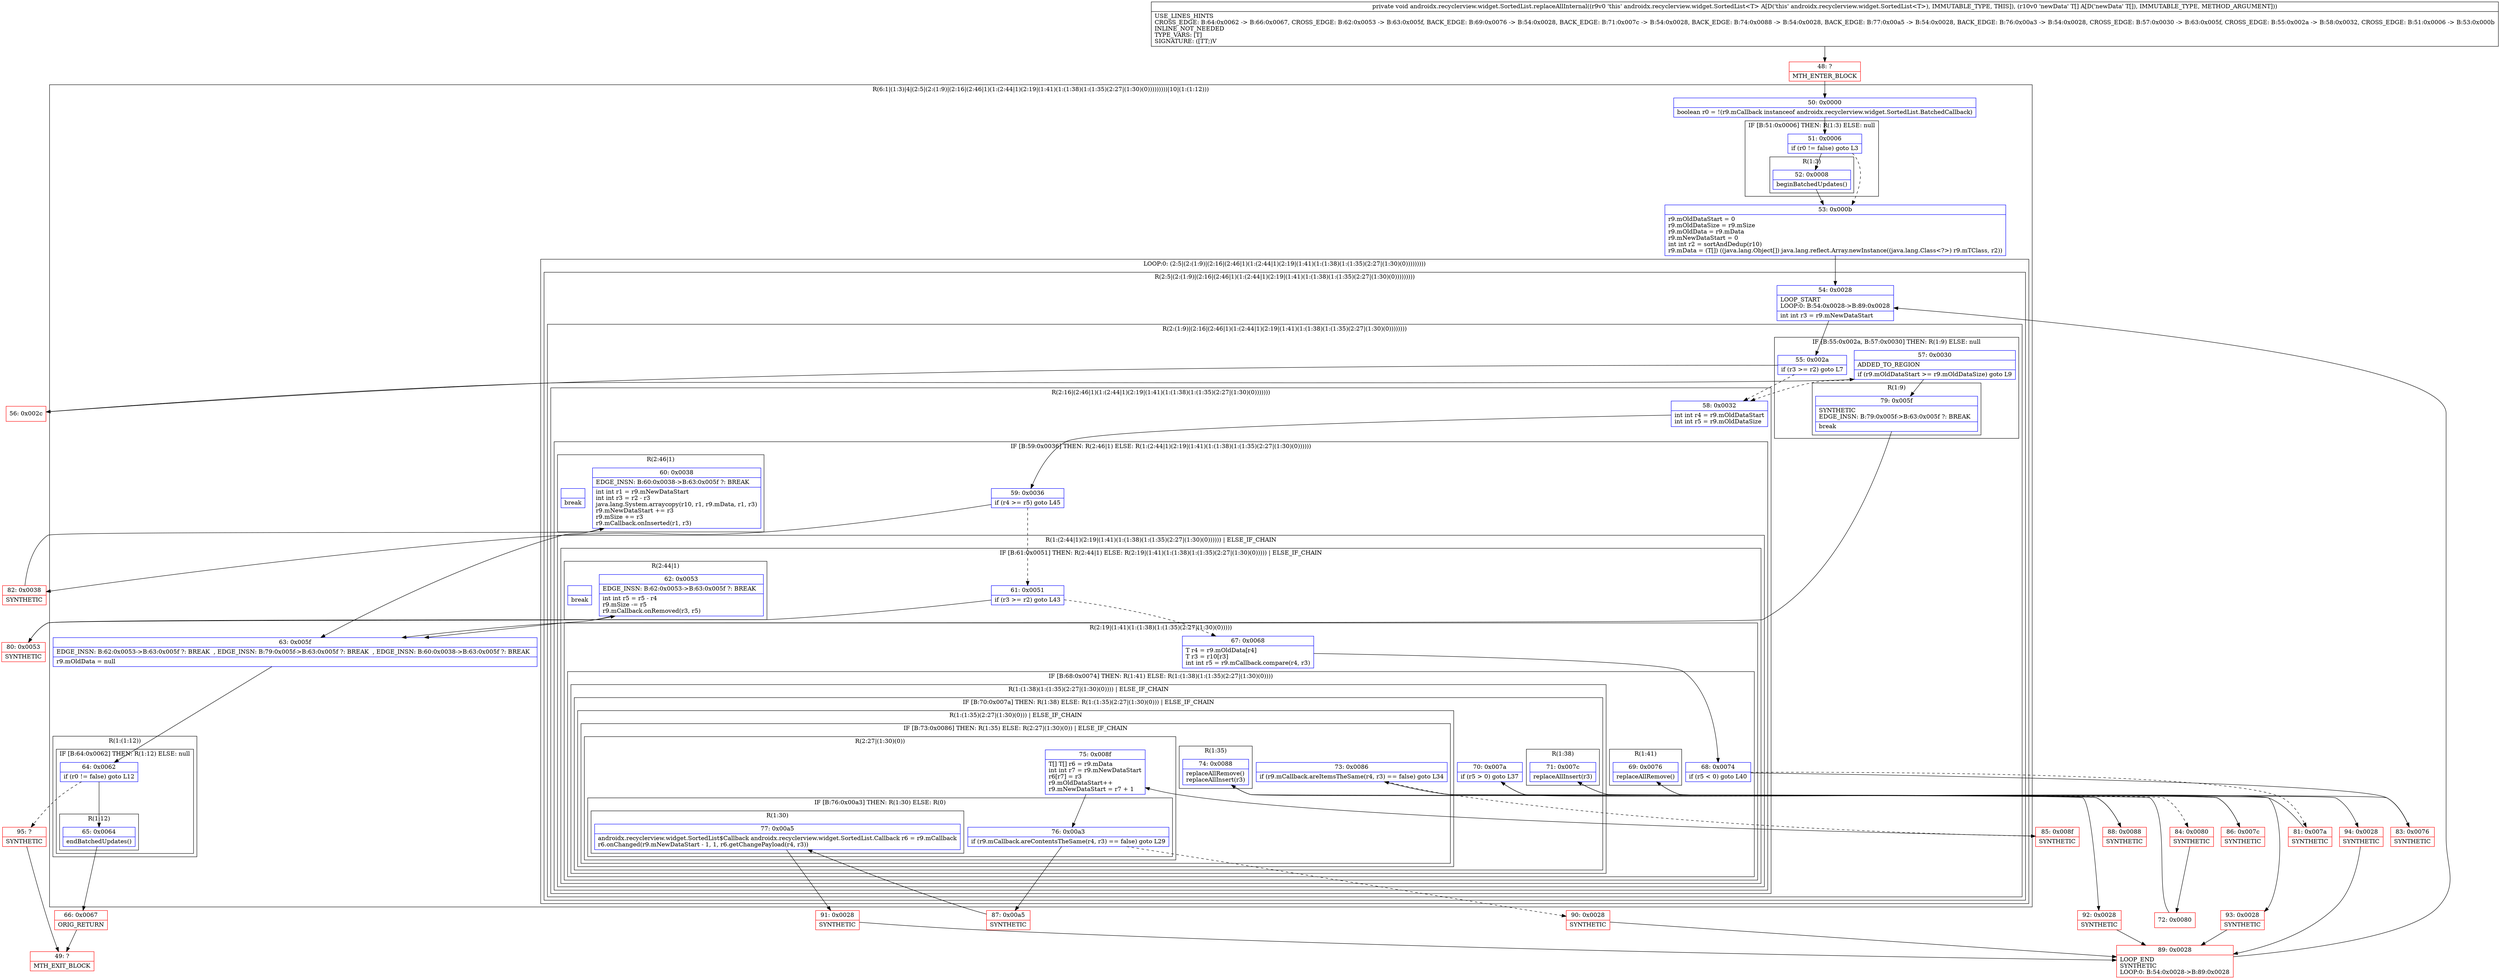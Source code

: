 digraph "CFG forandroidx.recyclerview.widget.SortedList.replaceAllInternal([Ljava\/lang\/Object;)V" {
subgraph cluster_Region_776345921 {
label = "R(6:1|(1:3)|4|(2:5|(2:(1:9)|(2:16|(2:46|1)(1:(2:44|1)(2:19|(1:41)(1:(1:38)(1:(1:35)(2:27|(1:30)(0)))))))))|10|(1:(1:12)))";
node [shape=record,color=blue];
Node_50 [shape=record,label="{50\:\ 0x0000|boolean r0 = !(r9.mCallback instanceof androidx.recyclerview.widget.SortedList.BatchedCallback)\l}"];
subgraph cluster_IfRegion_1095999052 {
label = "IF [B:51:0x0006] THEN: R(1:3) ELSE: null";
node [shape=record,color=blue];
Node_51 [shape=record,label="{51\:\ 0x0006|if (r0 != false) goto L3\l}"];
subgraph cluster_Region_927502717 {
label = "R(1:3)";
node [shape=record,color=blue];
Node_52 [shape=record,label="{52\:\ 0x0008|beginBatchedUpdates()\l}"];
}
}
Node_53 [shape=record,label="{53\:\ 0x000b|r9.mOldDataStart = 0\lr9.mOldDataSize = r9.mSize\lr9.mOldData = r9.mData\lr9.mNewDataStart = 0\lint int r2 = sortAndDedup(r10)\lr9.mData = (T[]) ((java.lang.Object[]) java.lang.reflect.Array.newInstance((java.lang.Class\<?\>) r9.mTClass, r2))\l}"];
subgraph cluster_LoopRegion_631557991 {
label = "LOOP:0: (2:5|(2:(1:9)|(2:16|(2:46|1)(1:(2:44|1)(2:19|(1:41)(1:(1:38)(1:(1:35)(2:27|(1:30)(0)))))))))";
node [shape=record,color=blue];
subgraph cluster_Region_1070272534 {
label = "R(2:5|(2:(1:9)|(2:16|(2:46|1)(1:(2:44|1)(2:19|(1:41)(1:(1:38)(1:(1:35)(2:27|(1:30)(0)))))))))";
node [shape=record,color=blue];
Node_54 [shape=record,label="{54\:\ 0x0028|LOOP_START\lLOOP:0: B:54:0x0028\-\>B:89:0x0028\l|int int r3 = r9.mNewDataStart\l}"];
subgraph cluster_Region_286584199 {
label = "R(2:(1:9)|(2:16|(2:46|1)(1:(2:44|1)(2:19|(1:41)(1:(1:38)(1:(1:35)(2:27|(1:30)(0))))))))";
node [shape=record,color=blue];
subgraph cluster_IfRegion_170167221 {
label = "IF [B:55:0x002a, B:57:0x0030] THEN: R(1:9) ELSE: null";
node [shape=record,color=blue];
Node_55 [shape=record,label="{55\:\ 0x002a|if (r3 \>= r2) goto L7\l}"];
Node_57 [shape=record,label="{57\:\ 0x0030|ADDED_TO_REGION\l|if (r9.mOldDataStart \>= r9.mOldDataSize) goto L9\l}"];
subgraph cluster_Region_141018791 {
label = "R(1:9)";
node [shape=record,color=blue];
Node_79 [shape=record,label="{79\:\ 0x005f|SYNTHETIC\lEDGE_INSN: B:79:0x005f\-\>B:63:0x005f ?: BREAK  \l|break\l}"];
}
}
subgraph cluster_Region_783720757 {
label = "R(2:16|(2:46|1)(1:(2:44|1)(2:19|(1:41)(1:(1:38)(1:(1:35)(2:27|(1:30)(0)))))))";
node [shape=record,color=blue];
Node_58 [shape=record,label="{58\:\ 0x0032|int int r4 = r9.mOldDataStart\lint int r5 = r9.mOldDataSize\l}"];
subgraph cluster_IfRegion_1226465109 {
label = "IF [B:59:0x0036] THEN: R(2:46|1) ELSE: R(1:(2:44|1)(2:19|(1:41)(1:(1:38)(1:(1:35)(2:27|(1:30)(0))))))";
node [shape=record,color=blue];
Node_59 [shape=record,label="{59\:\ 0x0036|if (r4 \>= r5) goto L45\l}"];
subgraph cluster_Region_339089313 {
label = "R(2:46|1)";
node [shape=record,color=blue];
Node_60 [shape=record,label="{60\:\ 0x0038|EDGE_INSN: B:60:0x0038\-\>B:63:0x005f ?: BREAK  \l|int int r1 = r9.mNewDataStart\lint int r3 = r2 \- r3\ljava.lang.System.arraycopy(r10, r1, r9.mData, r1, r3)\lr9.mNewDataStart += r3\lr9.mSize += r3\lr9.mCallback.onInserted(r1, r3)\l}"];
Node_InsnContainer_2077715887 [shape=record,label="{|break\l}"];
}
subgraph cluster_Region_2022398533 {
label = "R(1:(2:44|1)(2:19|(1:41)(1:(1:38)(1:(1:35)(2:27|(1:30)(0)))))) | ELSE_IF_CHAIN\l";
node [shape=record,color=blue];
subgraph cluster_IfRegion_1229609621 {
label = "IF [B:61:0x0051] THEN: R(2:44|1) ELSE: R(2:19|(1:41)(1:(1:38)(1:(1:35)(2:27|(1:30)(0))))) | ELSE_IF_CHAIN\l";
node [shape=record,color=blue];
Node_61 [shape=record,label="{61\:\ 0x0051|if (r3 \>= r2) goto L43\l}"];
subgraph cluster_Region_295460217 {
label = "R(2:44|1)";
node [shape=record,color=blue];
Node_62 [shape=record,label="{62\:\ 0x0053|EDGE_INSN: B:62:0x0053\-\>B:63:0x005f ?: BREAK  \l|int int r5 = r5 \- r4\lr9.mSize \-= r5\lr9.mCallback.onRemoved(r3, r5)\l}"];
Node_InsnContainer_1321596934 [shape=record,label="{|break\l}"];
}
subgraph cluster_Region_892591092 {
label = "R(2:19|(1:41)(1:(1:38)(1:(1:35)(2:27|(1:30)(0)))))";
node [shape=record,color=blue];
Node_67 [shape=record,label="{67\:\ 0x0068|T r4 = r9.mOldData[r4]\lT r3 = r10[r3]\lint int r5 = r9.mCallback.compare(r4, r3)\l}"];
subgraph cluster_IfRegion_1615452653 {
label = "IF [B:68:0x0074] THEN: R(1:41) ELSE: R(1:(1:38)(1:(1:35)(2:27|(1:30)(0))))";
node [shape=record,color=blue];
Node_68 [shape=record,label="{68\:\ 0x0074|if (r5 \< 0) goto L40\l}"];
subgraph cluster_Region_2015452551 {
label = "R(1:41)";
node [shape=record,color=blue];
Node_69 [shape=record,label="{69\:\ 0x0076|replaceAllRemove()\l}"];
}
subgraph cluster_Region_953937209 {
label = "R(1:(1:38)(1:(1:35)(2:27|(1:30)(0)))) | ELSE_IF_CHAIN\l";
node [shape=record,color=blue];
subgraph cluster_IfRegion_1172275262 {
label = "IF [B:70:0x007a] THEN: R(1:38) ELSE: R(1:(1:35)(2:27|(1:30)(0))) | ELSE_IF_CHAIN\l";
node [shape=record,color=blue];
Node_70 [shape=record,label="{70\:\ 0x007a|if (r5 \> 0) goto L37\l}"];
subgraph cluster_Region_285640380 {
label = "R(1:38)";
node [shape=record,color=blue];
Node_71 [shape=record,label="{71\:\ 0x007c|replaceAllInsert(r3)\l}"];
}
subgraph cluster_Region_446746901 {
label = "R(1:(1:35)(2:27|(1:30)(0))) | ELSE_IF_CHAIN\l";
node [shape=record,color=blue];
subgraph cluster_IfRegion_975090842 {
label = "IF [B:73:0x0086] THEN: R(1:35) ELSE: R(2:27|(1:30)(0)) | ELSE_IF_CHAIN\l";
node [shape=record,color=blue];
Node_73 [shape=record,label="{73\:\ 0x0086|if (r9.mCallback.areItemsTheSame(r4, r3) == false) goto L34\l}"];
subgraph cluster_Region_1584613986 {
label = "R(1:35)";
node [shape=record,color=blue];
Node_74 [shape=record,label="{74\:\ 0x0088|replaceAllRemove()\lreplaceAllInsert(r3)\l}"];
}
subgraph cluster_Region_105918062 {
label = "R(2:27|(1:30)(0))";
node [shape=record,color=blue];
Node_75 [shape=record,label="{75\:\ 0x008f|T[] T[] r6 = r9.mData\lint int r7 = r9.mNewDataStart\lr6[r7] = r3\lr9.mOldDataStart++\lr9.mNewDataStart = r7 + 1\l}"];
subgraph cluster_IfRegion_299443286 {
label = "IF [B:76:0x00a3] THEN: R(1:30) ELSE: R(0)";
node [shape=record,color=blue];
Node_76 [shape=record,label="{76\:\ 0x00a3|if (r9.mCallback.areContentsTheSame(r4, r3) == false) goto L29\l}"];
subgraph cluster_Region_176001105 {
label = "R(1:30)";
node [shape=record,color=blue];
Node_77 [shape=record,label="{77\:\ 0x00a5|androidx.recyclerview.widget.SortedList$Callback androidx.recyclerview.widget.SortedList.Callback r6 = r9.mCallback\lr6.onChanged(r9.mNewDataStart \- 1, 1, r6.getChangePayload(r4, r3))\l}"];
}
subgraph cluster_Region_2076446607 {
label = "R(0)";
node [shape=record,color=blue];
}
}
}
}
}
}
}
}
}
}
}
}
}
}
}
}
Node_63 [shape=record,label="{63\:\ 0x005f|EDGE_INSN: B:62:0x0053\-\>B:63:0x005f ?: BREAK  , EDGE_INSN: B:79:0x005f\-\>B:63:0x005f ?: BREAK  , EDGE_INSN: B:60:0x0038\-\>B:63:0x005f ?: BREAK  \l|r9.mOldData = null\l}"];
subgraph cluster_Region_167491605 {
label = "R(1:(1:12))";
node [shape=record,color=blue];
subgraph cluster_IfRegion_1750320286 {
label = "IF [B:64:0x0062] THEN: R(1:12) ELSE: null";
node [shape=record,color=blue];
Node_64 [shape=record,label="{64\:\ 0x0062|if (r0 != false) goto L12\l}"];
subgraph cluster_Region_1848520246 {
label = "R(1:12)";
node [shape=record,color=blue];
Node_65 [shape=record,label="{65\:\ 0x0064|endBatchedUpdates()\l}"];
}
}
}
}
Node_48 [shape=record,color=red,label="{48\:\ ?|MTH_ENTER_BLOCK\l}"];
Node_56 [shape=record,color=red,label="{56\:\ 0x002c}"];
Node_66 [shape=record,color=red,label="{66\:\ 0x0067|ORIG_RETURN\l}"];
Node_49 [shape=record,color=red,label="{49\:\ ?|MTH_EXIT_BLOCK\l}"];
Node_95 [shape=record,color=red,label="{95\:\ ?|SYNTHETIC\l}"];
Node_81 [shape=record,color=red,label="{81\:\ 0x007a|SYNTHETIC\l}"];
Node_84 [shape=record,color=red,label="{84\:\ 0x0080|SYNTHETIC\l}"];
Node_72 [shape=record,color=red,label="{72\:\ 0x0080}"];
Node_85 [shape=record,color=red,label="{85\:\ 0x008f|SYNTHETIC\l}"];
Node_87 [shape=record,color=red,label="{87\:\ 0x00a5|SYNTHETIC\l}"];
Node_91 [shape=record,color=red,label="{91\:\ 0x0028|SYNTHETIC\l}"];
Node_89 [shape=record,color=red,label="{89\:\ 0x0028|LOOP_END\lSYNTHETIC\lLOOP:0: B:54:0x0028\-\>B:89:0x0028\l}"];
Node_90 [shape=record,color=red,label="{90\:\ 0x0028|SYNTHETIC\l}"];
Node_88 [shape=record,color=red,label="{88\:\ 0x0088|SYNTHETIC\l}"];
Node_92 [shape=record,color=red,label="{92\:\ 0x0028|SYNTHETIC\l}"];
Node_86 [shape=record,color=red,label="{86\:\ 0x007c|SYNTHETIC\l}"];
Node_93 [shape=record,color=red,label="{93\:\ 0x0028|SYNTHETIC\l}"];
Node_83 [shape=record,color=red,label="{83\:\ 0x0076|SYNTHETIC\l}"];
Node_94 [shape=record,color=red,label="{94\:\ 0x0028|SYNTHETIC\l}"];
Node_80 [shape=record,color=red,label="{80\:\ 0x0053|SYNTHETIC\l}"];
Node_82 [shape=record,color=red,label="{82\:\ 0x0038|SYNTHETIC\l}"];
MethodNode[shape=record,label="{private void androidx.recyclerview.widget.SortedList.replaceAllInternal((r9v0 'this' androidx.recyclerview.widget.SortedList\<T\> A[D('this' androidx.recyclerview.widget.SortedList\<T\>), IMMUTABLE_TYPE, THIS]), (r10v0 'newData' T[] A[D('newData' T[]), IMMUTABLE_TYPE, METHOD_ARGUMENT]))  | USE_LINES_HINTS\lCROSS_EDGE: B:64:0x0062 \-\> B:66:0x0067, CROSS_EDGE: B:62:0x0053 \-\> B:63:0x005f, BACK_EDGE: B:69:0x0076 \-\> B:54:0x0028, BACK_EDGE: B:71:0x007c \-\> B:54:0x0028, BACK_EDGE: B:74:0x0088 \-\> B:54:0x0028, BACK_EDGE: B:77:0x00a5 \-\> B:54:0x0028, BACK_EDGE: B:76:0x00a3 \-\> B:54:0x0028, CROSS_EDGE: B:57:0x0030 \-\> B:63:0x005f, CROSS_EDGE: B:55:0x002a \-\> B:58:0x0032, CROSS_EDGE: B:51:0x0006 \-\> B:53:0x000b\lINLINE_NOT_NEEDED\lTYPE_VARS: [T]\lSIGNATURE: ([TT;)V\l}"];
MethodNode -> Node_48;Node_50 -> Node_51;
Node_51 -> Node_52;
Node_51 -> Node_53[style=dashed];
Node_52 -> Node_53;
Node_53 -> Node_54;
Node_54 -> Node_55;
Node_55 -> Node_56;
Node_55 -> Node_58[style=dashed];
Node_57 -> Node_58[style=dashed];
Node_57 -> Node_79;
Node_79 -> Node_63;
Node_58 -> Node_59;
Node_59 -> Node_61[style=dashed];
Node_59 -> Node_82;
Node_60 -> Node_63;
Node_61 -> Node_67[style=dashed];
Node_61 -> Node_80;
Node_62 -> Node_63;
Node_67 -> Node_68;
Node_68 -> Node_81[style=dashed];
Node_68 -> Node_83;
Node_69 -> Node_94;
Node_70 -> Node_84[style=dashed];
Node_70 -> Node_86;
Node_71 -> Node_93;
Node_73 -> Node_85[style=dashed];
Node_73 -> Node_88;
Node_74 -> Node_92;
Node_75 -> Node_76;
Node_76 -> Node_87;
Node_76 -> Node_90[style=dashed];
Node_77 -> Node_91;
Node_63 -> Node_64;
Node_64 -> Node_65;
Node_64 -> Node_95[style=dashed];
Node_65 -> Node_66;
Node_48 -> Node_50;
Node_56 -> Node_57;
Node_66 -> Node_49;
Node_95 -> Node_49;
Node_81 -> Node_70;
Node_84 -> Node_72;
Node_72 -> Node_73;
Node_85 -> Node_75;
Node_87 -> Node_77;
Node_91 -> Node_89;
Node_89 -> Node_54;
Node_90 -> Node_89;
Node_88 -> Node_74;
Node_92 -> Node_89;
Node_86 -> Node_71;
Node_93 -> Node_89;
Node_83 -> Node_69;
Node_94 -> Node_89;
Node_80 -> Node_62;
Node_82 -> Node_60;
}

